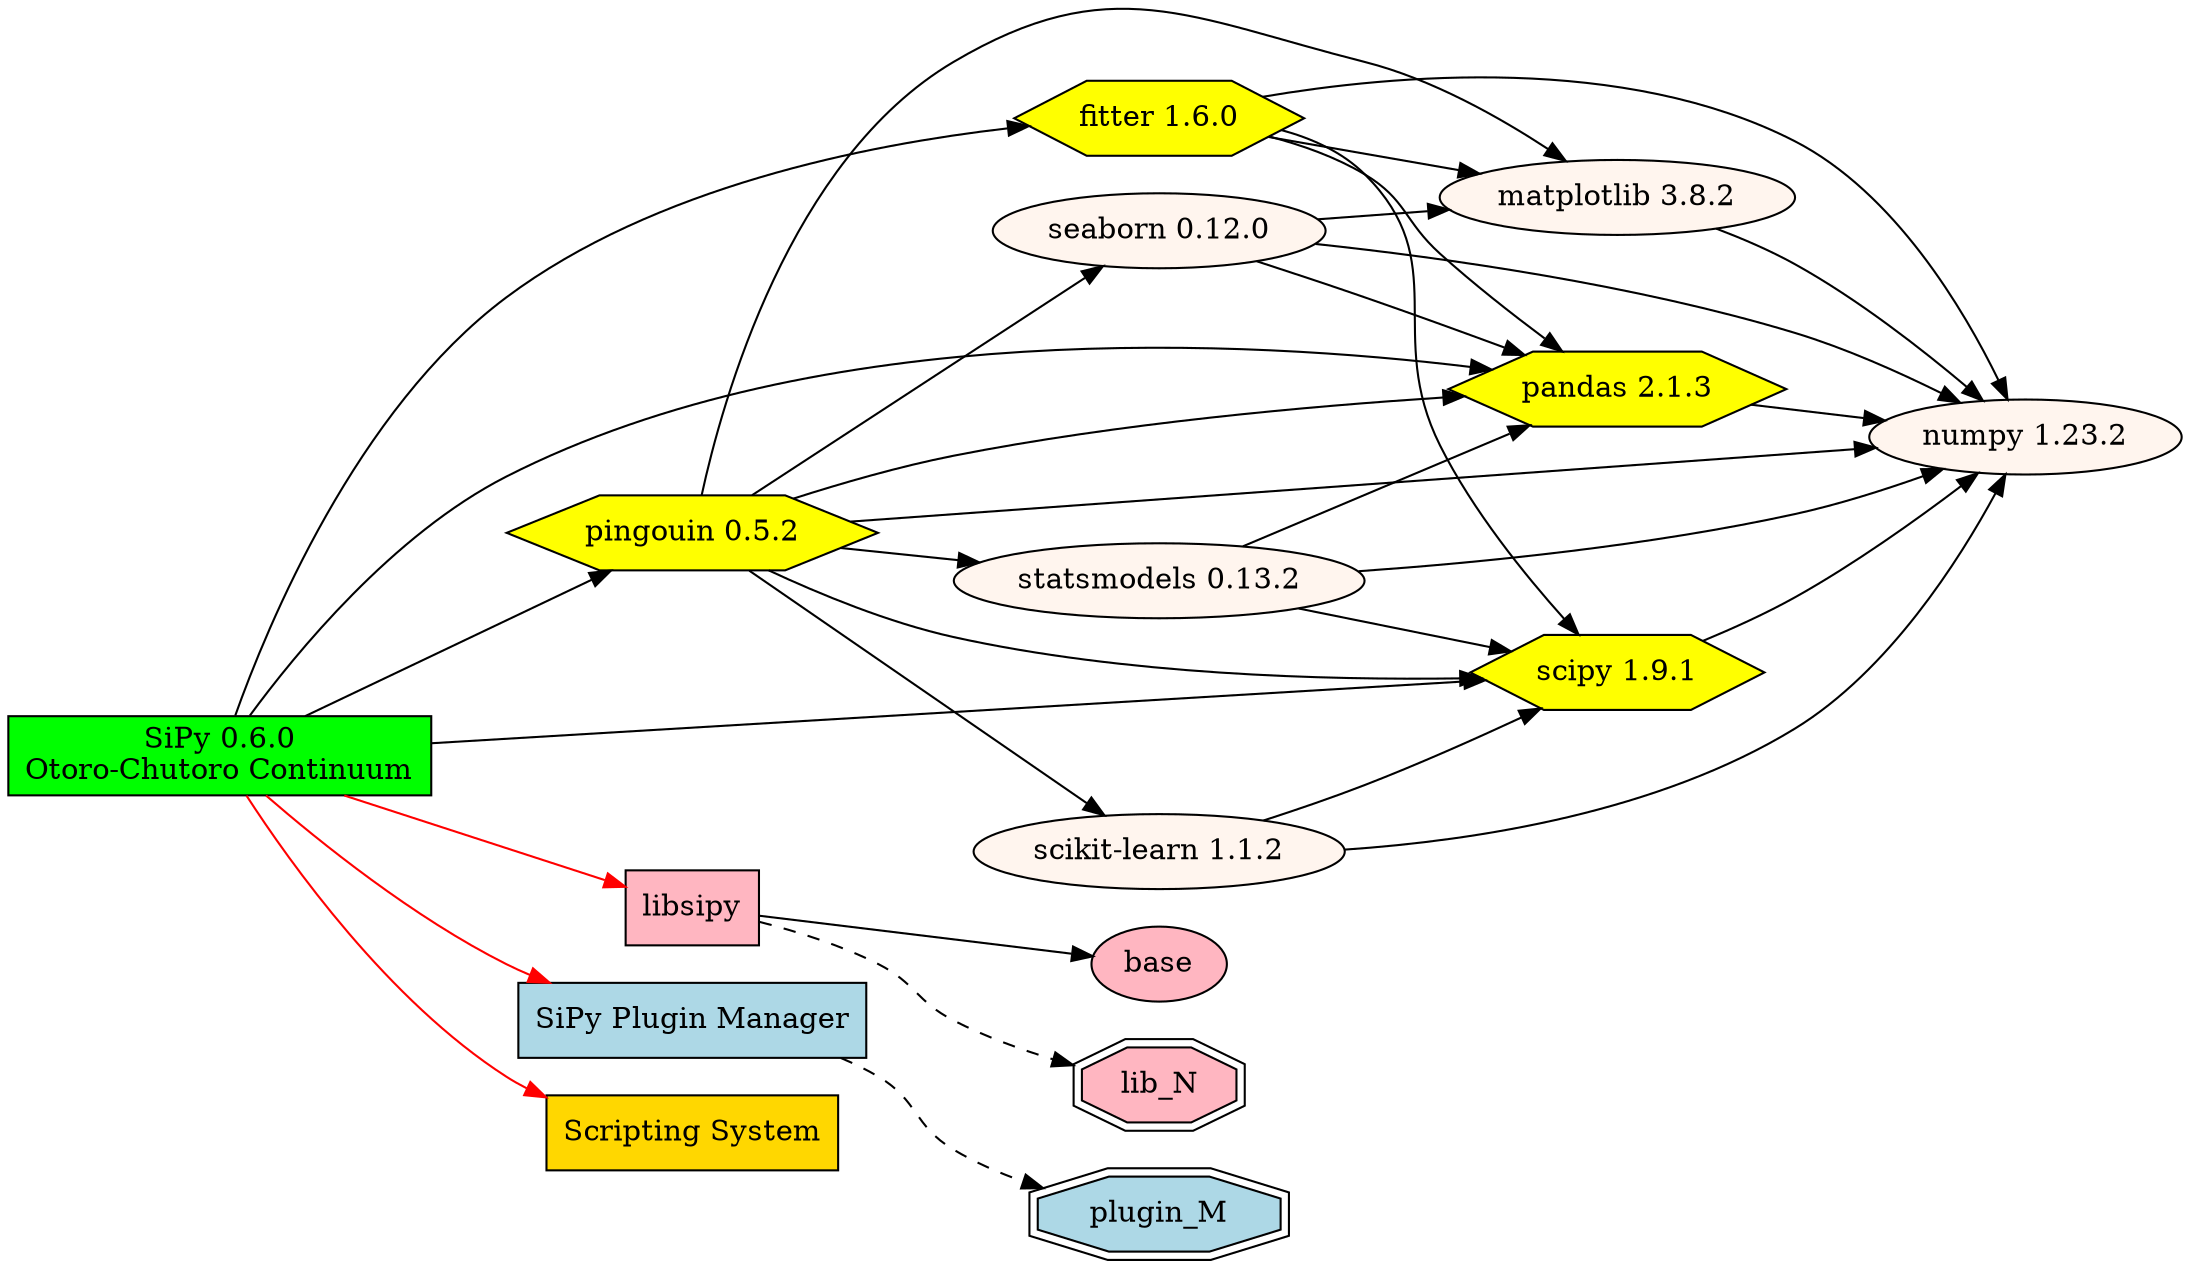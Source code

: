 digraph {
        rankdir = LR
        
        SiPy [shape="rectangle" label="SiPy 0.6.0\nOtoro-Chutoro Continuum" fillcolor=green style=filled]
        
        subgraph packages {
        fitter [label="fitter 1.6.0" fillcolor=yellow style=filled shape=hexagon]
        matplotlib [label="matplotlib 3.8.2" fillcolor=seashell style=filled]
        numpy [label="numpy 1.23.2" fillcolor=seashell style=filled]
        pandas [label="pandas 2.1.3" fillcolor=yellow style=filled shape=hexagon]
        pingouin [label="pingouin 0.5.2" fillcolor=yellow style=filled shape=hexagon]
        seaborn [label="seaborn 0.12.0" fillcolor=seashell style=filled]
        scipy [label="scipy 1.9.1" fillcolor=yellow style=filled shape=hexagon]
        "scikit-learn" [label="scikit-learn 1.1.2" fillcolor=seashell style=filled]
        statsmodels [label="statsmodels 0.13.2" fillcolor=seashell style=filled]
        
        SiPy -> {fitter pandas pingouin scipy}
        fitter -> {matplotlib numpy pandas scipy}
        matplotlib -> numpy
        pandas -> numpy
        pingouin -> {"scikit-learn" matplotlib numpy pandas scipy seaborn statsmodels}
        seaborn -> {matplotlib numpy pandas}
        scipy -> numpy
        "scikit-learn" -> {numpy scipy}
        statsmodels -> {numpy pandas scipy}
        }
        
        subgraph library {
        libsipy [shape="rectangle" label="libsipy" fillcolor=lightpink style=filled]
        base [fillcolor=lightpink style=filled]
        lib_N [fillcolor=lightpink style=filled shape=doubleoctagon]
        SiPy -> libsipy [color=red]
        libsipy -> base 
        libsipy -> lib_N [style=dashed]
        }
        
        subgraph plugin {
        SPM [shape="rectangle" label="SiPy Plugin Manager" fillcolor=lightblue style=filled]
        SiPy -> SPM [color=red]
        plugin_M [fillcolor=lightblue style=filled shape=doubleoctagon]
        SPM -> plugin_M [style=dashed]
        }
        
        script_engine [shape="rectangle" label="Scripting System" fillcolor=gold style=filled]
        SiPy -> script_engine [color=red]
    
}